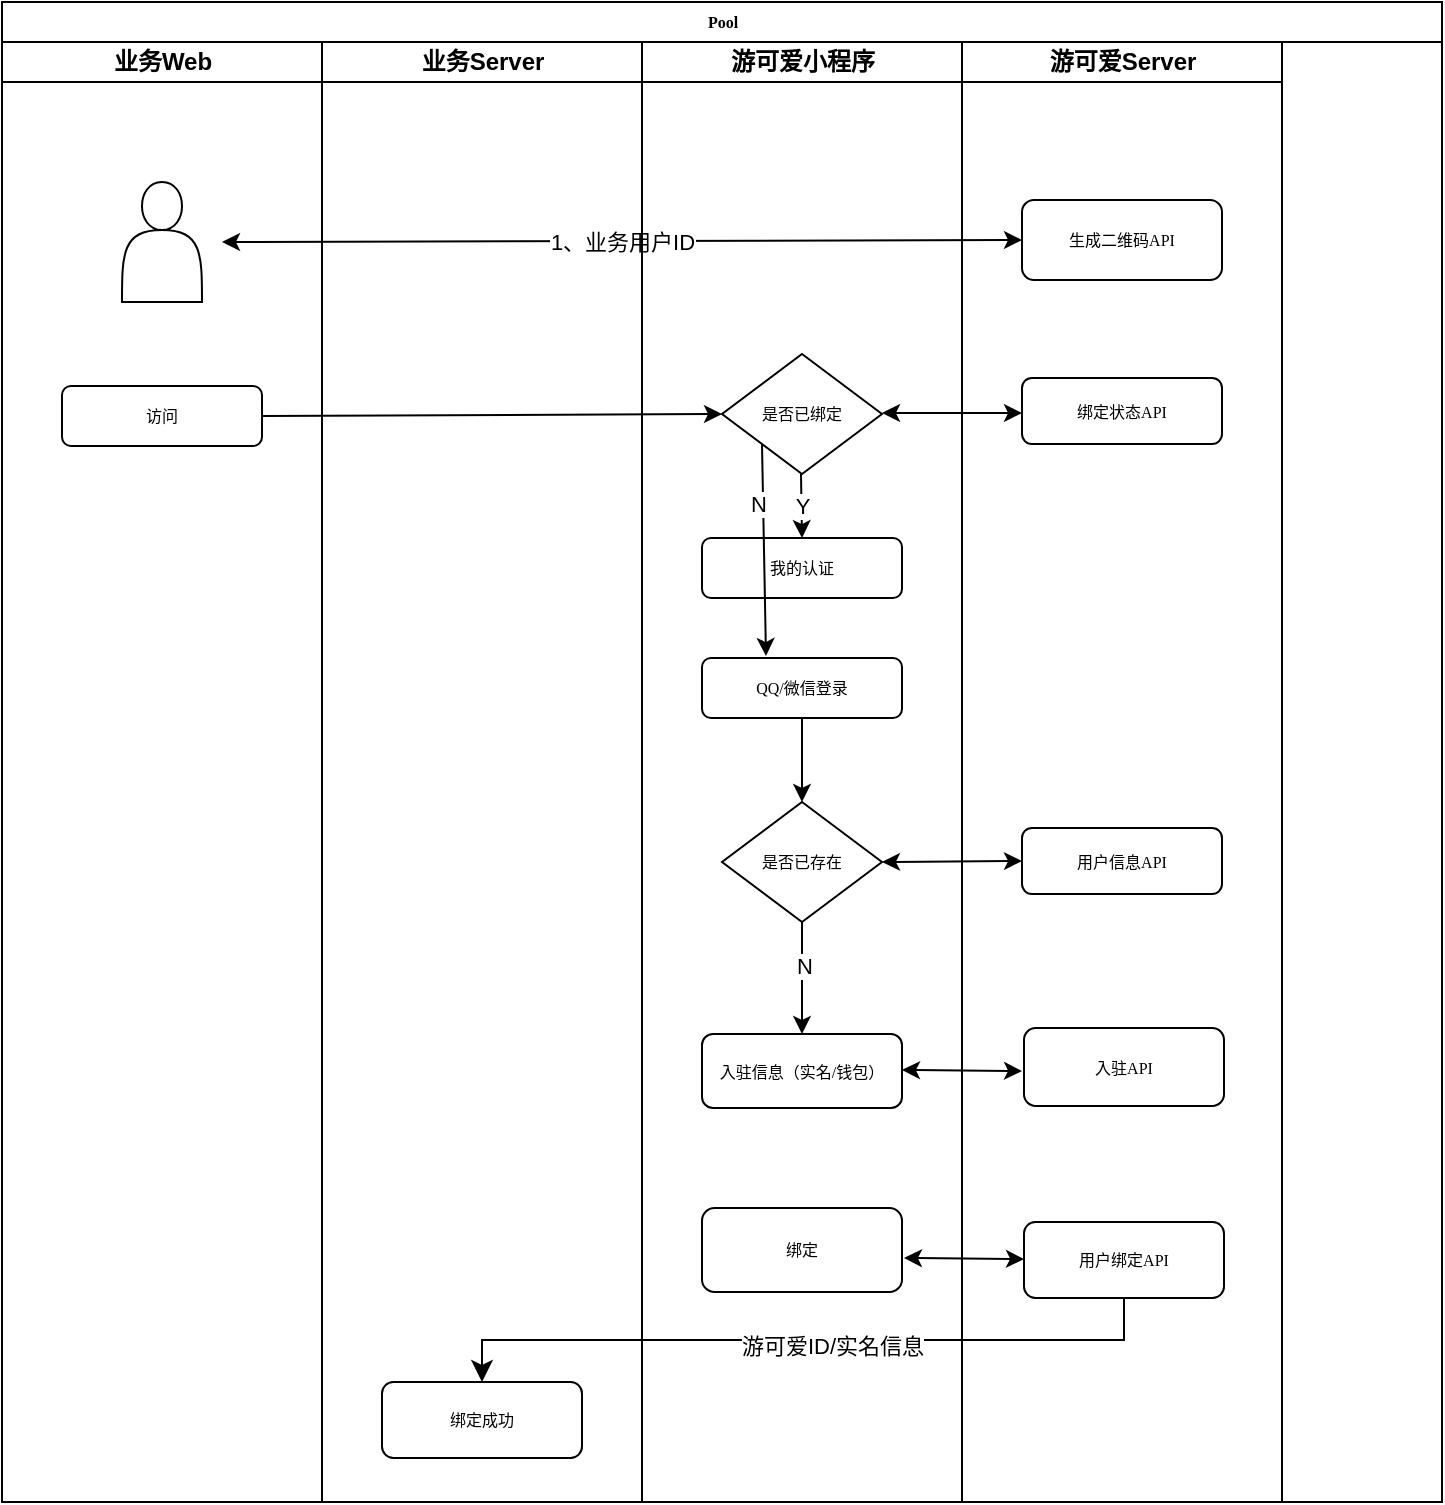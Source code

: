 <mxfile version="24.7.16">
  <diagram name="Page-1" id="74e2e168-ea6b-b213-b513-2b3c1d86103e">
    <mxGraphModel dx="954" dy="2241" grid="1" gridSize="10" guides="1" tooltips="1" connect="1" arrows="1" fold="1" page="1" pageScale="1" pageWidth="1100" pageHeight="850" background="none" math="0" shadow="0">
      <root>
        <mxCell id="0" />
        <mxCell id="1" parent="0" />
        <mxCell id="77e6c97f196da883-1" value="Pool" style="swimlane;html=1;childLayout=stackLayout;startSize=20;rounded=0;shadow=0;labelBackgroundColor=none;strokeWidth=1;fontFamily=Verdana;fontSize=8;align=center;" parent="1" vertex="1">
          <mxGeometry x="70" y="52" width="720" height="750" as="geometry" />
        </mxCell>
        <mxCell id="77e6c97f196da883-2" value="业务Web" style="swimlane;html=1;startSize=20;" parent="77e6c97f196da883-1" vertex="1">
          <mxGeometry y="20" width="160" height="730" as="geometry" />
        </mxCell>
        <mxCell id="m8WJhKDSXZ-LfnKGSVrn-34" style="edgeStyle=orthogonalEdgeStyle;rounded=0;orthogonalLoop=1;jettySize=auto;html=1;exitX=0.5;exitY=0;exitDx=0;exitDy=0;" edge="1" parent="77e6c97f196da883-2" source="77e6c97f196da883-9">
          <mxGeometry relative="1" as="geometry">
            <mxPoint x="80" y="188" as="targetPoint" />
          </mxGeometry>
        </mxCell>
        <mxCell id="77e6c97f196da883-9" value="访问" style="rounded=1;whiteSpace=wrap;html=1;shadow=0;labelBackgroundColor=none;strokeWidth=1;fontFamily=Verdana;fontSize=8;align=center;" parent="77e6c97f196da883-2" vertex="1">
          <mxGeometry x="30" y="172" width="100" height="30" as="geometry" />
        </mxCell>
        <mxCell id="m8WJhKDSXZ-LfnKGSVrn-10" value="" style="shape=actor;whiteSpace=wrap;html=1;" vertex="1" parent="77e6c97f196da883-2">
          <mxGeometry x="60" y="70" width="40" height="60" as="geometry" />
        </mxCell>
        <mxCell id="m8WJhKDSXZ-LfnKGSVrn-14" value="1、业务用户ID" style="endArrow=classic;startArrow=classic;html=1;rounded=0;entryX=0;entryY=0.5;entryDx=0;entryDy=0;" edge="1" parent="77e6c97f196da883-2" target="m8WJhKDSXZ-LfnKGSVrn-9">
          <mxGeometry width="50" height="50" relative="1" as="geometry">
            <mxPoint x="110" y="100" as="sourcePoint" />
            <mxPoint x="500" y="100" as="targetPoint" />
          </mxGeometry>
        </mxCell>
        <mxCell id="77e6c97f196da883-3" value="业务Server" style="swimlane;html=1;startSize=20;" parent="77e6c97f196da883-1" vertex="1">
          <mxGeometry x="160" y="20" width="160" height="730" as="geometry" />
        </mxCell>
        <mxCell id="77e6c97f196da883-11" value="绑定成功" style="rounded=1;whiteSpace=wrap;html=1;shadow=0;labelBackgroundColor=none;strokeWidth=1;fontFamily=Verdana;fontSize=8;align=center;" parent="77e6c97f196da883-3" vertex="1">
          <mxGeometry x="30" y="670" width="100" height="38" as="geometry" />
        </mxCell>
        <mxCell id="77e6c97f196da883-4" value="游可爱小程序" style="swimlane;html=1;startSize=20;" parent="77e6c97f196da883-1" vertex="1">
          <mxGeometry x="320" y="20" width="160" height="730" as="geometry" />
        </mxCell>
        <mxCell id="77e6c97f196da883-12" value="QQ/微信登录" style="rounded=1;whiteSpace=wrap;html=1;shadow=0;labelBackgroundColor=none;strokeWidth=1;fontFamily=Verdana;fontSize=8;align=center;" parent="77e6c97f196da883-4" vertex="1">
          <mxGeometry x="30" y="308" width="100" height="30" as="geometry" />
        </mxCell>
        <mxCell id="77e6c97f196da883-16" value="是否已存在" style="rhombus;whiteSpace=wrap;html=1;rounded=0;shadow=0;labelBackgroundColor=none;strokeWidth=1;fontFamily=Verdana;fontSize=8;align=center;" parent="77e6c97f196da883-4" vertex="1">
          <mxGeometry x="40" y="380" width="80" height="60" as="geometry" />
        </mxCell>
        <mxCell id="m8WJhKDSXZ-LfnKGSVrn-17" value="入驻信息（实名/钱包）" style="rounded=1;whiteSpace=wrap;html=1;shadow=0;labelBackgroundColor=none;strokeWidth=1;fontFamily=Verdana;fontSize=8;align=center;" vertex="1" parent="77e6c97f196da883-4">
          <mxGeometry x="30" y="496" width="100" height="37" as="geometry" />
        </mxCell>
        <mxCell id="m8WJhKDSXZ-LfnKGSVrn-24" value="绑定" style="rounded=1;whiteSpace=wrap;html=1;shadow=0;labelBackgroundColor=none;strokeWidth=1;fontFamily=Verdana;fontSize=8;align=center;" vertex="1" parent="77e6c97f196da883-4">
          <mxGeometry x="30" y="583" width="100" height="42" as="geometry" />
        </mxCell>
        <mxCell id="m8WJhKDSXZ-LfnKGSVrn-32" value="是否已绑定" style="rhombus;whiteSpace=wrap;html=1;rounded=0;shadow=0;labelBackgroundColor=none;strokeWidth=1;fontFamily=Verdana;fontSize=8;align=center;" vertex="1" parent="77e6c97f196da883-4">
          <mxGeometry x="40" y="156" width="80" height="60" as="geometry" />
        </mxCell>
        <mxCell id="m8WJhKDSXZ-LfnKGSVrn-43" value="" style="endArrow=classic;html=1;rounded=0;exitX=0.5;exitY=1;exitDx=0;exitDy=0;entryX=0.5;entryY=0;entryDx=0;entryDy=0;" edge="1" parent="77e6c97f196da883-4" source="77e6c97f196da883-12" target="77e6c97f196da883-16">
          <mxGeometry width="50" height="50" relative="1" as="geometry">
            <mxPoint x="-10" y="478" as="sourcePoint" />
            <mxPoint x="40" y="428" as="targetPoint" />
          </mxGeometry>
        </mxCell>
        <mxCell id="m8WJhKDSXZ-LfnKGSVrn-44" value="" style="endArrow=classic;startArrow=classic;html=1;rounded=0;entryX=0;entryY=0.5;entryDx=0;entryDy=0;exitX=1;exitY=0.5;exitDx=0;exitDy=0;" edge="1" parent="77e6c97f196da883-4">
          <mxGeometry width="50" height="50" relative="1" as="geometry">
            <mxPoint x="120" y="185.5" as="sourcePoint" />
            <mxPoint x="190" y="185.5" as="targetPoint" />
          </mxGeometry>
        </mxCell>
        <mxCell id="m8WJhKDSXZ-LfnKGSVrn-22" value="" style="endArrow=classic;startArrow=classic;html=1;rounded=0;exitX=1;exitY=0.5;exitDx=0;exitDy=0;" edge="1" parent="77e6c97f196da883-4">
          <mxGeometry width="50" height="50" relative="1" as="geometry">
            <mxPoint x="130" y="514" as="sourcePoint" />
            <mxPoint x="190" y="514.5" as="targetPoint" />
          </mxGeometry>
        </mxCell>
        <mxCell id="m8WJhKDSXZ-LfnKGSVrn-19" value="" style="endArrow=classic;html=1;rounded=0;entryX=0.5;entryY=0;entryDx=0;entryDy=0;exitX=0.5;exitY=1;exitDx=0;exitDy=0;" edge="1" parent="77e6c97f196da883-4" source="77e6c97f196da883-16" target="m8WJhKDSXZ-LfnKGSVrn-17">
          <mxGeometry width="50" height="50" relative="1" as="geometry">
            <mxPoint x="80" y="448" as="sourcePoint" />
            <mxPoint x="40" y="418" as="targetPoint" />
          </mxGeometry>
        </mxCell>
        <mxCell id="m8WJhKDSXZ-LfnKGSVrn-37" value="N" style="edgeLabel;html=1;align=center;verticalAlign=middle;resizable=0;points=[];" vertex="1" connectable="0" parent="m8WJhKDSXZ-LfnKGSVrn-19">
          <mxGeometry x="-0.241" y="1" relative="1" as="geometry">
            <mxPoint as="offset" />
          </mxGeometry>
        </mxCell>
        <mxCell id="m8WJhKDSXZ-LfnKGSVrn-45" value="我的认证" style="rounded=1;whiteSpace=wrap;html=1;shadow=0;labelBackgroundColor=none;strokeWidth=1;fontFamily=Verdana;fontSize=8;align=center;" vertex="1" parent="77e6c97f196da883-4">
          <mxGeometry x="30" y="248" width="100" height="30" as="geometry" />
        </mxCell>
        <mxCell id="m8WJhKDSXZ-LfnKGSVrn-48" value="Y" style="endArrow=classic;html=1;rounded=0;exitX=0.5;exitY=1;exitDx=0;exitDy=0;" edge="1" parent="77e6c97f196da883-4">
          <mxGeometry width="50" height="50" relative="1" as="geometry">
            <mxPoint x="79.5" y="216" as="sourcePoint" />
            <mxPoint x="80" y="248" as="targetPoint" />
          </mxGeometry>
        </mxCell>
        <mxCell id="m8WJhKDSXZ-LfnKGSVrn-51" value="" style="endArrow=classic;html=1;rounded=0;exitX=0;exitY=1;exitDx=0;exitDy=0;entryX=0.32;entryY=-0.033;entryDx=0;entryDy=0;entryPerimeter=0;" edge="1" parent="77e6c97f196da883-4" source="m8WJhKDSXZ-LfnKGSVrn-32" target="77e6c97f196da883-12">
          <mxGeometry width="50" height="50" relative="1" as="geometry">
            <mxPoint x="-10" y="478" as="sourcePoint" />
            <mxPoint x="40" y="428" as="targetPoint" />
          </mxGeometry>
        </mxCell>
        <mxCell id="m8WJhKDSXZ-LfnKGSVrn-52" value="N" style="edgeLabel;html=1;align=center;verticalAlign=middle;resizable=0;points=[];" vertex="1" connectable="0" parent="m8WJhKDSXZ-LfnKGSVrn-51">
          <mxGeometry x="-0.435" y="-3" relative="1" as="geometry">
            <mxPoint as="offset" />
          </mxGeometry>
        </mxCell>
        <mxCell id="77e6c97f196da883-5" value="游可爱Server" style="swimlane;html=1;startSize=20;" parent="77e6c97f196da883-1" vertex="1">
          <mxGeometry x="480" y="20" width="160" height="730" as="geometry" />
        </mxCell>
        <mxCell id="77e6c97f196da883-15" value="用户信息API" style="rounded=1;whiteSpace=wrap;html=1;shadow=0;labelBackgroundColor=none;strokeWidth=1;fontFamily=Verdana;fontSize=8;align=center;" parent="77e6c97f196da883-5" vertex="1">
          <mxGeometry x="30" y="393" width="100" height="33" as="geometry" />
        </mxCell>
        <mxCell id="77e6c97f196da883-17" value="入驻API" style="rounded=1;whiteSpace=wrap;html=1;shadow=0;labelBackgroundColor=none;strokeWidth=1;fontFamily=Verdana;fontSize=8;align=center;" parent="77e6c97f196da883-5" vertex="1">
          <mxGeometry x="31" y="493" width="100" height="39" as="geometry" />
        </mxCell>
        <mxCell id="m8WJhKDSXZ-LfnKGSVrn-9" value="生成二维码API" style="rounded=1;whiteSpace=wrap;html=1;shadow=0;labelBackgroundColor=none;strokeWidth=1;fontFamily=Verdana;fontSize=8;align=center;" vertex="1" parent="77e6c97f196da883-5">
          <mxGeometry x="30" y="79" width="100" height="40" as="geometry" />
        </mxCell>
        <mxCell id="m8WJhKDSXZ-LfnKGSVrn-25" value="用户绑定API" style="rounded=1;whiteSpace=wrap;html=1;shadow=0;labelBackgroundColor=none;strokeWidth=1;fontFamily=Verdana;fontSize=8;align=center;" vertex="1" parent="77e6c97f196da883-5">
          <mxGeometry x="31" y="590" width="100" height="38" as="geometry" />
        </mxCell>
        <mxCell id="m8WJhKDSXZ-LfnKGSVrn-33" value="绑定状态API" style="rounded=1;whiteSpace=wrap;html=1;shadow=0;labelBackgroundColor=none;strokeWidth=1;fontFamily=Verdana;fontSize=8;align=center;" vertex="1" parent="77e6c97f196da883-5">
          <mxGeometry x="30" y="168" width="100" height="33" as="geometry" />
        </mxCell>
        <mxCell id="m8WJhKDSXZ-LfnKGSVrn-26" value="" style="endArrow=classic;startArrow=classic;html=1;rounded=0;exitX=1;exitY=0.5;exitDx=0;exitDy=0;" edge="1" parent="77e6c97f196da883-5">
          <mxGeometry width="50" height="50" relative="1" as="geometry">
            <mxPoint x="-29" y="608" as="sourcePoint" />
            <mxPoint x="31" y="608.5" as="targetPoint" />
          </mxGeometry>
        </mxCell>
        <mxCell id="m8WJhKDSXZ-LfnKGSVrn-18" value="" style="endArrow=classic;startArrow=classic;html=1;rounded=0;entryX=0;entryY=0.5;entryDx=0;entryDy=0;exitX=1;exitY=0.5;exitDx=0;exitDy=0;" edge="1" parent="77e6c97f196da883-1" source="77e6c97f196da883-16" target="77e6c97f196da883-15">
          <mxGeometry width="50" height="50" relative="1" as="geometry">
            <mxPoint x="440" y="350" as="sourcePoint" />
            <mxPoint x="490" y="300" as="targetPoint" />
          </mxGeometry>
        </mxCell>
        <mxCell id="m8WJhKDSXZ-LfnKGSVrn-30" value="" style="edgeStyle=elbowEdgeStyle;elbow=vertical;endArrow=classic;html=1;curved=0;rounded=0;endSize=8;startSize=8;entryX=0.5;entryY=0;entryDx=0;entryDy=0;exitX=0.5;exitY=1;exitDx=0;exitDy=0;" edge="1" parent="77e6c97f196da883-1" source="m8WJhKDSXZ-LfnKGSVrn-25" target="77e6c97f196da883-11">
          <mxGeometry width="50" height="50" relative="1" as="geometry">
            <mxPoint x="560" y="638" as="sourcePoint" />
            <mxPoint x="610" y="588" as="targetPoint" />
          </mxGeometry>
        </mxCell>
        <mxCell id="m8WJhKDSXZ-LfnKGSVrn-31" value="游可爱ID/实名信息" style="edgeLabel;html=1;align=center;verticalAlign=middle;resizable=0;points=[];" vertex="1" connectable="0" parent="m8WJhKDSXZ-LfnKGSVrn-30">
          <mxGeometry x="-0.08" y="3" relative="1" as="geometry">
            <mxPoint as="offset" />
          </mxGeometry>
        </mxCell>
        <mxCell id="m8WJhKDSXZ-LfnKGSVrn-35" value="" style="endArrow=classic;html=1;rounded=0;entryX=0;entryY=0.5;entryDx=0;entryDy=0;exitX=1;exitY=0.5;exitDx=0;exitDy=0;" edge="1" parent="77e6c97f196da883-1" source="77e6c97f196da883-9" target="m8WJhKDSXZ-LfnKGSVrn-32">
          <mxGeometry width="50" height="50" relative="1" as="geometry">
            <mxPoint x="130" y="208" as="sourcePoint" />
            <mxPoint x="220" y="188" as="targetPoint" />
          </mxGeometry>
        </mxCell>
      </root>
    </mxGraphModel>
  </diagram>
</mxfile>
